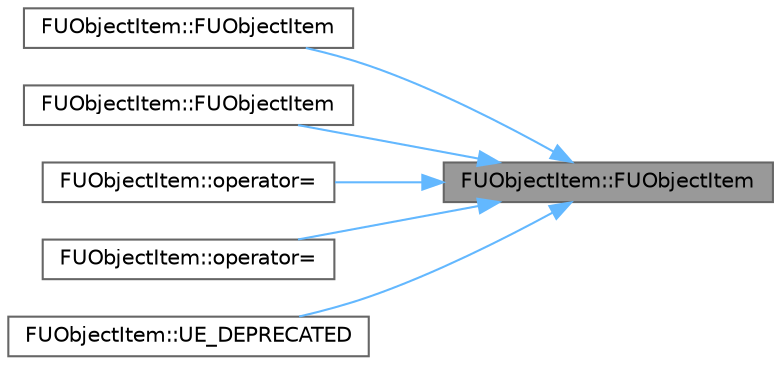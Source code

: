 digraph "FUObjectItem::FUObjectItem"
{
 // INTERACTIVE_SVG=YES
 // LATEX_PDF_SIZE
  bgcolor="transparent";
  edge [fontname=Helvetica,fontsize=10,labelfontname=Helvetica,labelfontsize=10];
  node [fontname=Helvetica,fontsize=10,shape=box,height=0.2,width=0.4];
  rankdir="RL";
  Node1 [id="Node000001",label="FUObjectItem::FUObjectItem",height=0.2,width=0.4,color="gray40", fillcolor="grey60", style="filled", fontcolor="black",tooltip=" "];
  Node1 -> Node2 [id="edge1_Node000001_Node000002",dir="back",color="steelblue1",style="solid",tooltip=" "];
  Node2 [id="Node000002",label="FUObjectItem::FUObjectItem",height=0.2,width=0.4,color="grey40", fillcolor="white", style="filled",URL="$dc/d55/structFUObjectItem.html#af42e36ee225fe569da58af9299d473cb",tooltip=" "];
  Node1 -> Node3 [id="edge2_Node000001_Node000003",dir="back",color="steelblue1",style="solid",tooltip=" "];
  Node3 [id="Node000003",label="FUObjectItem::FUObjectItem",height=0.2,width=0.4,color="grey40", fillcolor="white", style="filled",URL="$dc/d55/structFUObjectItem.html#a68b13f0c0a25d92a391e6fe9fbaa30e8",tooltip=" "];
  Node1 -> Node4 [id="edge3_Node000001_Node000004",dir="back",color="steelblue1",style="solid",tooltip=" "];
  Node4 [id="Node000004",label="FUObjectItem::operator=",height=0.2,width=0.4,color="grey40", fillcolor="white", style="filled",URL="$dc/d55/structFUObjectItem.html#a4710181886509bfa085cf32dfebdffe0",tooltip=" "];
  Node1 -> Node5 [id="edge4_Node000001_Node000005",dir="back",color="steelblue1",style="solid",tooltip=" "];
  Node5 [id="Node000005",label="FUObjectItem::operator=",height=0.2,width=0.4,color="grey40", fillcolor="white", style="filled",URL="$dc/d55/structFUObjectItem.html#acf0e106c0fea52ce1d77f5ae4c19bd76",tooltip=" "];
  Node1 -> Node6 [id="edge5_Node000001_Node000006",dir="back",color="steelblue1",style="solid",tooltip=" "];
  Node6 [id="Node000006",label="FUObjectItem::UE_DEPRECATED",height=0.2,width=0.4,color="grey40", fillcolor="white", style="filled",URL="$dc/d55/structFUObjectItem.html#a71ba6f033445752c88c31c90279f21db",tooltip=" "];
}
